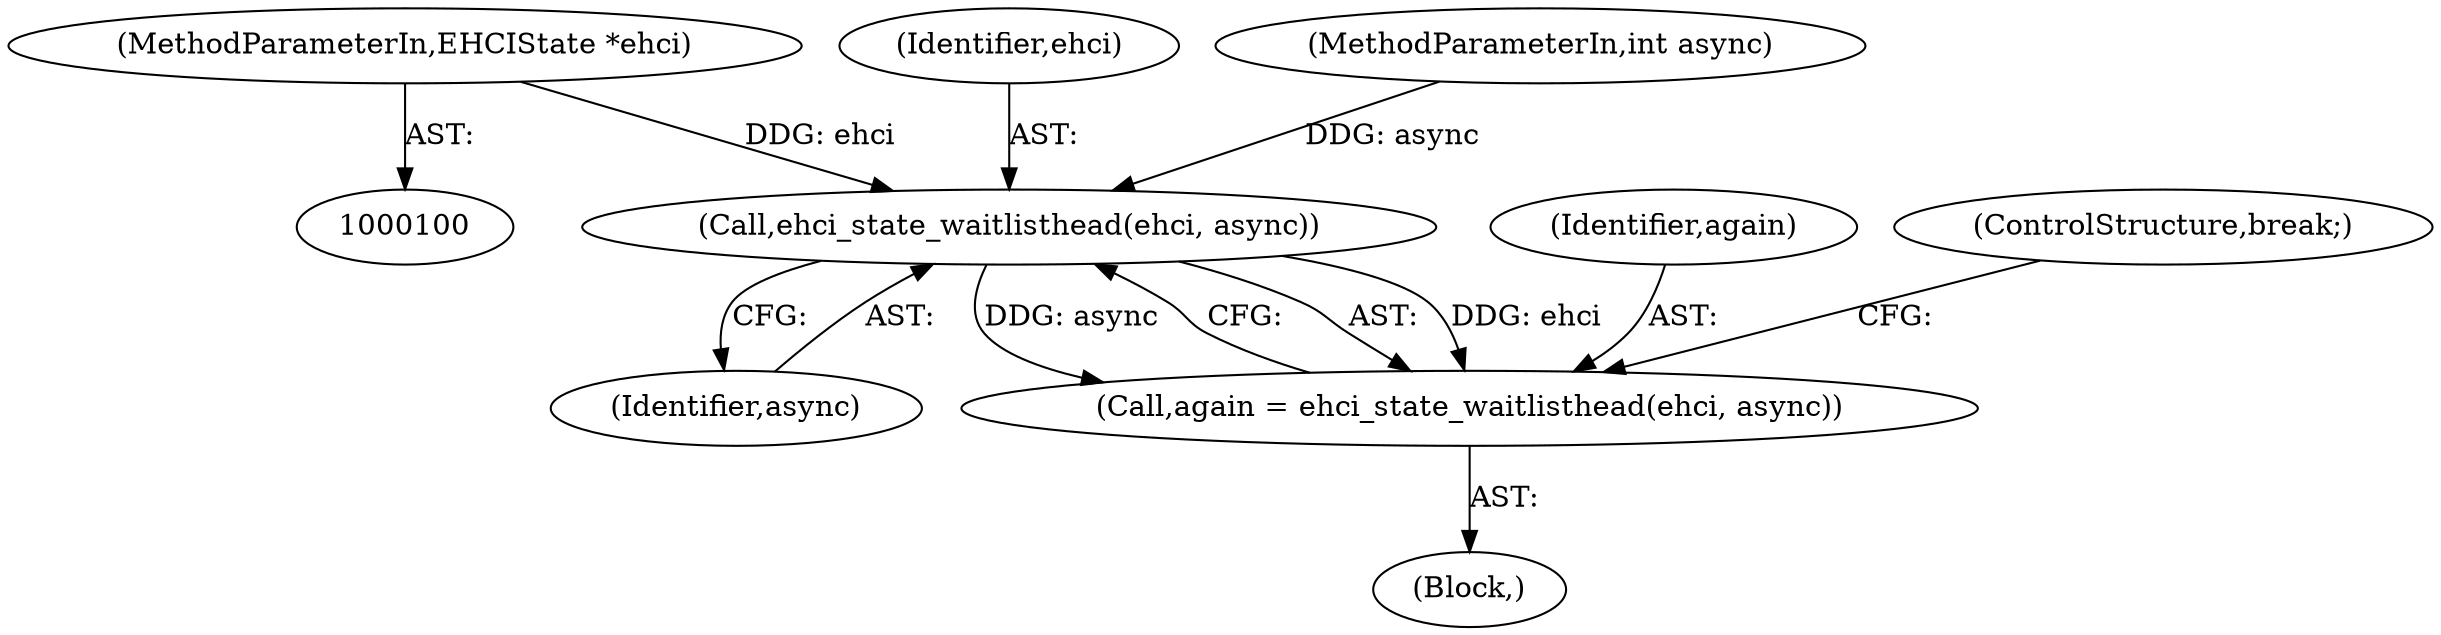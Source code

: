 digraph "0_qemu_1ae3f2f178087711f9591350abad133525ba93f2@pointer" {
"1000101" [label="(MethodParameterIn,EHCIState *ehci)"];
"1000118" [label="(Call,ehci_state_waitlisthead(ehci, async))"];
"1000116" [label="(Call,again = ehci_state_waitlisthead(ehci, async))"];
"1000116" [label="(Call,again = ehci_state_waitlisthead(ehci, async))"];
"1000120" [label="(Identifier,async)"];
"1000119" [label="(Identifier,ehci)"];
"1000117" [label="(Identifier,again)"];
"1000102" [label="(MethodParameterIn,int async)"];
"1000118" [label="(Call,ehci_state_waitlisthead(ehci, async))"];
"1000101" [label="(MethodParameterIn,EHCIState *ehci)"];
"1000121" [label="(ControlStructure,break;)"];
"1000114" [label="(Block,)"];
"1000101" -> "1000100"  [label="AST: "];
"1000101" -> "1000118"  [label="DDG: ehci"];
"1000118" -> "1000116"  [label="AST: "];
"1000118" -> "1000120"  [label="CFG: "];
"1000119" -> "1000118"  [label="AST: "];
"1000120" -> "1000118"  [label="AST: "];
"1000116" -> "1000118"  [label="CFG: "];
"1000118" -> "1000116"  [label="DDG: ehci"];
"1000118" -> "1000116"  [label="DDG: async"];
"1000102" -> "1000118"  [label="DDG: async"];
"1000116" -> "1000114"  [label="AST: "];
"1000117" -> "1000116"  [label="AST: "];
"1000121" -> "1000116"  [label="CFG: "];
}
